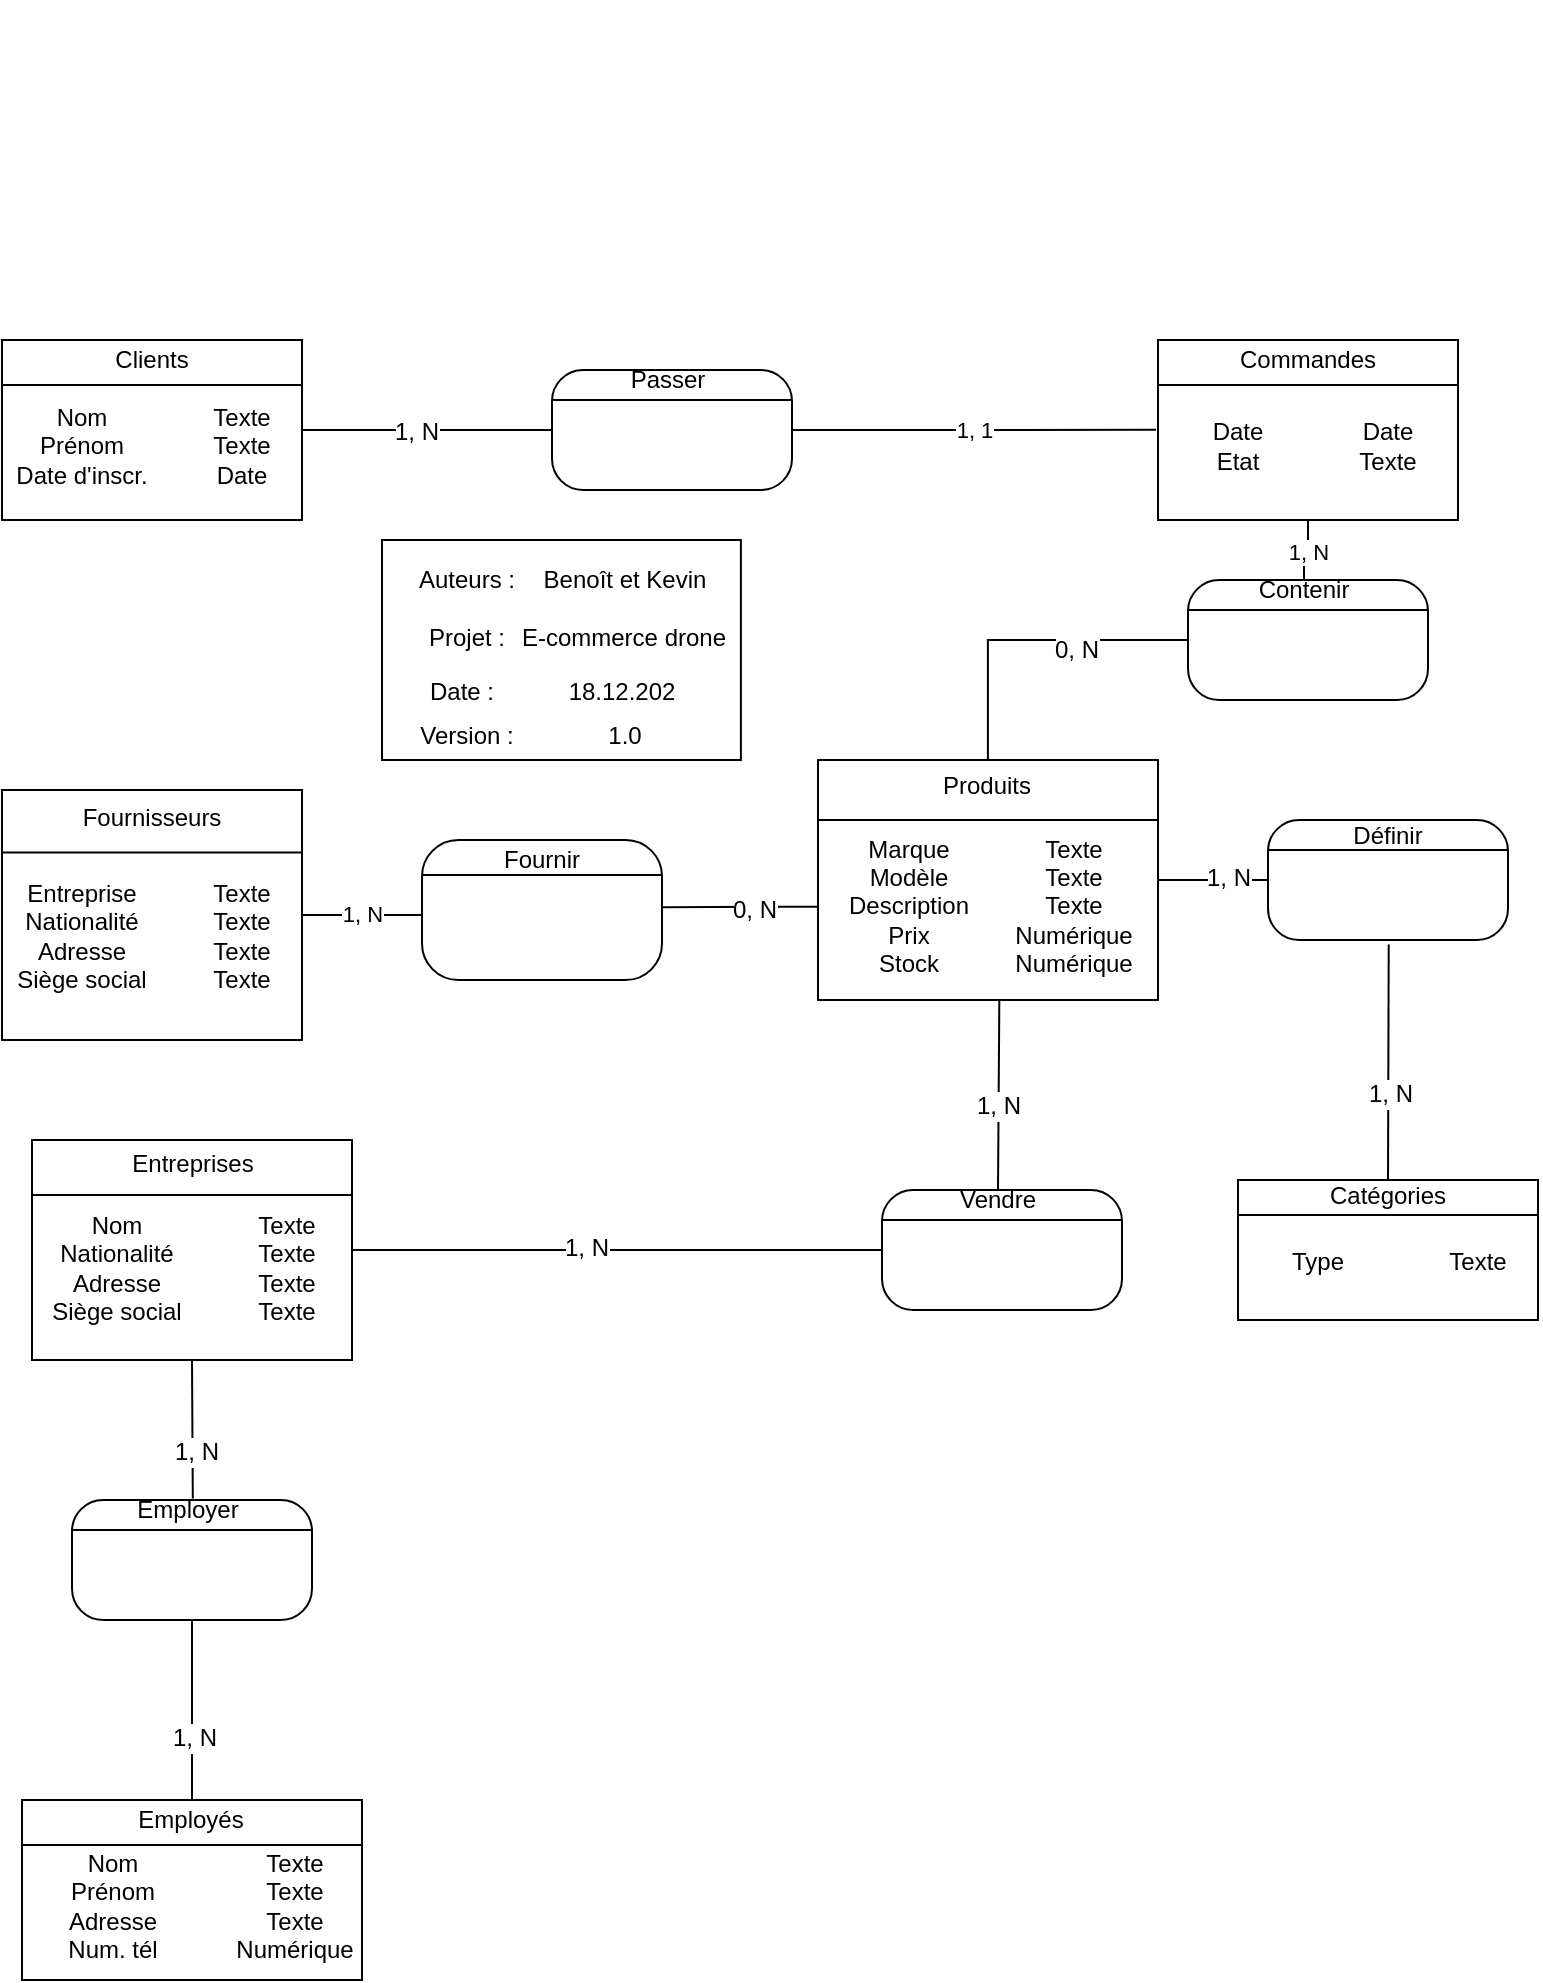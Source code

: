 <mxfile version="12.4.2" type="device" pages="1"><diagram id="fBUJJExzc5TPJynEnIx1" name="Page-1"><mxGraphModel dx="613" dy="453" grid="1" gridSize="10" guides="1" tooltips="1" connect="1" arrows="1" fold="1" page="1" pageScale="1" pageWidth="827" pageHeight="1169" math="0" shadow="0"><root><mxCell id="0"/><mxCell id="1" parent="0"/><mxCell id="ptszQE8__qWLwmgNun1D-112" value="" style="group" vertex="1" connectable="0" parent="1"><mxGeometry x="30" y="40" width="270" height="150" as="geometry"/></mxCell><mxCell id="ptszQE8__qWLwmgNun1D-86" value="" style="group" vertex="1" connectable="0" parent="ptszQE8__qWLwmgNun1D-112"><mxGeometry width="270" height="150" as="geometry"/></mxCell><mxCell id="ptszQE8__qWLwmgNun1D-332" value="" style="group" vertex="1" connectable="0" parent="ptszQE8__qWLwmgNun1D-86"><mxGeometry x="190" y="270" width="190" height="110" as="geometry"/></mxCell><mxCell id="ptszQE8__qWLwmgNun1D-331" value="" style="group" vertex="1" connectable="0" parent="ptszQE8__qWLwmgNun1D-332"><mxGeometry width="190" height="110" as="geometry"/></mxCell><mxCell id="ptszQE8__qWLwmgNun1D-113" value="" style="group" vertex="1" connectable="0" parent="ptszQE8__qWLwmgNun1D-331"><mxGeometry width="190" height="110" as="geometry"/></mxCell><mxCell id="ptszQE8__qWLwmgNun1D-111" value="" style="group" vertex="1" connectable="0" parent="ptszQE8__qWLwmgNun1D-113"><mxGeometry width="190" height="110" as="geometry"/></mxCell><mxCell id="ptszQE8__qWLwmgNun1D-87" value="" style="group" vertex="1" connectable="0" parent="ptszQE8__qWLwmgNun1D-111"><mxGeometry width="190" height="110" as="geometry"/></mxCell><mxCell id="ptszQE8__qWLwmgNun1D-88" value="" style="rounded=0;whiteSpace=wrap;html=1;" vertex="1" parent="ptszQE8__qWLwmgNun1D-87"><mxGeometry width="179.444" height="110" as="geometry"/></mxCell><mxCell id="ptszQE8__qWLwmgNun1D-104" value="" style="group" vertex="1" connectable="0" parent="ptszQE8__qWLwmgNun1D-87"><mxGeometry x="10.555" y="85.556" width="158.333" height="24.444" as="geometry"/></mxCell><mxCell id="ptszQE8__qWLwmgNun1D-105" value="Version :" style="text;html=1;strokeColor=none;fillColor=none;align=center;verticalAlign=middle;whiteSpace=wrap;rounded=0;" vertex="1" parent="ptszQE8__qWLwmgNun1D-104"><mxGeometry width="63.333" height="24.444" as="geometry"/></mxCell><mxCell id="ptszQE8__qWLwmgNun1D-106" value="1.0" style="text;html=1;strokeColor=none;fillColor=none;align=center;verticalAlign=middle;whiteSpace=wrap;rounded=0;" vertex="1" parent="ptszQE8__qWLwmgNun1D-104"><mxGeometry x="63.333" width="95.0" height="24.444" as="geometry"/></mxCell><mxCell id="ptszQE8__qWLwmgNun1D-6572" value="" style="group" vertex="1" connectable="0" parent="ptszQE8__qWLwmgNun1D-87"><mxGeometry x="10.556" y="7.331" width="179.444" height="78.229" as="geometry"/></mxCell><mxCell id="ptszQE8__qWLwmgNun1D-110" value="" style="group" vertex="1" connectable="0" parent="ptszQE8__qWLwmgNun1D-6572"><mxGeometry y="29.336" width="179.444" height="24.444" as="geometry"/></mxCell><mxCell id="ptszQE8__qWLwmgNun1D-98" value="" style="group" vertex="1" connectable="0" parent="ptszQE8__qWLwmgNun1D-110"><mxGeometry width="179.444" height="24.444" as="geometry"/></mxCell><mxCell id="ptszQE8__qWLwmgNun1D-99" value="Projet :" style="text;html=1;strokeColor=none;fillColor=none;align=center;verticalAlign=middle;whiteSpace=wrap;rounded=0;" vertex="1" parent="ptszQE8__qWLwmgNun1D-98"><mxGeometry width="63.333" height="24.444" as="geometry"/></mxCell><mxCell id="ptszQE8__qWLwmgNun1D-100" value="E-commerce drone" style="text;html=1;strokeColor=none;fillColor=none;align=center;verticalAlign=middle;whiteSpace=wrap;rounded=0;" vertex="1" parent="ptszQE8__qWLwmgNun1D-110"><mxGeometry x="52.778" width="116.111" height="24.444" as="geometry"/></mxCell><mxCell id="ptszQE8__qWLwmgNun1D-109" value="" style="group" vertex="1" connectable="0" parent="ptszQE8__qWLwmgNun1D-6572"><mxGeometry width="158.333" height="24.444" as="geometry"/></mxCell><mxCell id="ptszQE8__qWLwmgNun1D-97" value="" style="group" vertex="1" connectable="0" parent="ptszQE8__qWLwmgNun1D-109"><mxGeometry width="158.333" height="24.444" as="geometry"/></mxCell><mxCell id="ptszQE8__qWLwmgNun1D-93" value="Auteurs :" style="text;html=1;strokeColor=none;fillColor=none;align=center;verticalAlign=middle;whiteSpace=wrap;rounded=0;" vertex="1" parent="ptszQE8__qWLwmgNun1D-97"><mxGeometry width="63.333" height="24.444" as="geometry"/></mxCell><mxCell id="ptszQE8__qWLwmgNun1D-94" value="Benoît et Kevin" style="text;html=1;strokeColor=none;fillColor=none;align=center;verticalAlign=middle;whiteSpace=wrap;rounded=0;" vertex="1" parent="ptszQE8__qWLwmgNun1D-97"><mxGeometry x="63.333" width="95.0" height="24.444" as="geometry"/></mxCell><mxCell id="ptszQE8__qWLwmgNun1D-6550" value="Date :" style="text;html=1;strokeColor=none;fillColor=none;align=center;verticalAlign=middle;whiteSpace=wrap;rounded=0;labelBackgroundColor=none;" vertex="1" parent="ptszQE8__qWLwmgNun1D-6572"><mxGeometry x="9.444" y="58.229" width="40" height="20" as="geometry"/></mxCell><mxCell id="ptszQE8__qWLwmgNun1D-6571" value="18.12.202" style="text;html=1;strokeColor=none;fillColor=none;align=center;verticalAlign=middle;whiteSpace=wrap;rounded=0;labelBackgroundColor=none;" vertex="1" parent="ptszQE8__qWLwmgNun1D-6572"><mxGeometry x="89.444" y="58.229" width="40" height="20" as="geometry"/></mxCell><mxCell id="ptszQE8__qWLwmgNun1D-144" value="" style="group" vertex="1" connectable="0" parent="1"><mxGeometry x="438" y="420" width="170" height="120" as="geometry"/></mxCell><mxCell id="ptszQE8__qWLwmgNun1D-145" value="" style="group" vertex="1" connectable="0" parent="ptszQE8__qWLwmgNun1D-144"><mxGeometry width="170" height="120" as="geometry"/></mxCell><mxCell id="ptszQE8__qWLwmgNun1D-146" value="" style="group" vertex="1" connectable="0" parent="ptszQE8__qWLwmgNun1D-145"><mxGeometry width="170" height="120" as="geometry"/></mxCell><mxCell id="ptszQE8__qWLwmgNun1D-147" value="" style="group" vertex="1" connectable="0" parent="ptszQE8__qWLwmgNun1D-146"><mxGeometry width="170" height="120" as="geometry"/></mxCell><mxCell id="ptszQE8__qWLwmgNun1D-148" value="" style="rounded=0;whiteSpace=wrap;html=1;" vertex="1" parent="ptszQE8__qWLwmgNun1D-147"><mxGeometry width="170" height="120" as="geometry"/></mxCell><mxCell id="ptszQE8__qWLwmgNun1D-149" value="" style="endArrow=none;html=1;entryX=1;entryY=0.25;entryDx=0;entryDy=0;exitX=0;exitY=0.25;exitDx=0;exitDy=0;" edge="1" parent="ptszQE8__qWLwmgNun1D-147" source="ptszQE8__qWLwmgNun1D-148" target="ptszQE8__qWLwmgNun1D-148"><mxGeometry width="50" height="50" relative="1" as="geometry"><mxPoint x="-85" y="140" as="sourcePoint"/><mxPoint x="-14.167" y="40" as="targetPoint"/></mxGeometry></mxCell><mxCell id="ptszQE8__qWLwmgNun1D-150" value="Produits" style="text;html=1;strokeColor=none;fillColor=none;align=center;verticalAlign=middle;whiteSpace=wrap;rounded=0;" vertex="1" parent="ptszQE8__qWLwmgNun1D-147"><mxGeometry x="62.333" width="45.333" height="26.667" as="geometry"/></mxCell><mxCell id="ptszQE8__qWLwmgNun1D-151" value="Marque&lt;br&gt;Modèle&lt;br&gt;Description&lt;br&gt;Prix&lt;br&gt;Stock" style="text;html=1;strokeColor=none;fillColor=none;align=center;verticalAlign=middle;whiteSpace=wrap;rounded=0;" vertex="1" parent="ptszQE8__qWLwmgNun1D-147"><mxGeometry y="26.667" width="90.667" height="93.333" as="geometry"/></mxCell><mxCell id="ptszQE8__qWLwmgNun1D-152" value="Texte&lt;br&gt;Texte&lt;br&gt;Texte&lt;br&gt;Numérique&lt;br&gt;Numérique" style="text;html=1;strokeColor=none;fillColor=none;align=center;verticalAlign=middle;whiteSpace=wrap;rounded=0;" vertex="1" parent="ptszQE8__qWLwmgNun1D-147"><mxGeometry x="99.844" y="30" width="56.312" height="86.4" as="geometry"/></mxCell><mxCell id="ptszQE8__qWLwmgNun1D-162" value="" style="group" vertex="1" connectable="0" parent="1"><mxGeometry x="30" y="210" width="150" height="90" as="geometry"/></mxCell><mxCell id="ptszQE8__qWLwmgNun1D-163" value="" style="group" vertex="1" connectable="0" parent="ptszQE8__qWLwmgNun1D-162"><mxGeometry width="150" height="90" as="geometry"/></mxCell><mxCell id="ptszQE8__qWLwmgNun1D-164" value="" style="group" vertex="1" connectable="0" parent="ptszQE8__qWLwmgNun1D-163"><mxGeometry width="150" height="90" as="geometry"/></mxCell><mxCell id="ptszQE8__qWLwmgNun1D-165" value="" style="group" vertex="1" connectable="0" parent="ptszQE8__qWLwmgNun1D-164"><mxGeometry width="150" height="90" as="geometry"/></mxCell><mxCell id="ptszQE8__qWLwmgNun1D-166" value="" style="rounded=0;whiteSpace=wrap;html=1;" vertex="1" parent="ptszQE8__qWLwmgNun1D-165"><mxGeometry width="150" height="90" as="geometry"/></mxCell><mxCell id="ptszQE8__qWLwmgNun1D-167" value="" style="endArrow=none;html=1;entryX=1;entryY=0.25;entryDx=0;entryDy=0;exitX=0;exitY=0.25;exitDx=0;exitDy=0;" edge="1" parent="ptszQE8__qWLwmgNun1D-165" source="ptszQE8__qWLwmgNun1D-166" target="ptszQE8__qWLwmgNun1D-166"><mxGeometry width="50" height="50" relative="1" as="geometry"><mxPoint x="-75" y="105" as="sourcePoint"/><mxPoint x="-12.5" y="30" as="targetPoint"/></mxGeometry></mxCell><mxCell id="ptszQE8__qWLwmgNun1D-168" value="Clients" style="text;html=1;strokeColor=none;fillColor=none;align=center;verticalAlign=middle;whiteSpace=wrap;rounded=0;" vertex="1" parent="ptszQE8__qWLwmgNun1D-165"><mxGeometry x="55" width="40" height="20" as="geometry"/></mxCell><mxCell id="ptszQE8__qWLwmgNun1D-169" value="Nom&lt;br&gt;Prénom&lt;br&gt;Date d'inscr." style="text;html=1;strokeColor=none;fillColor=none;align=center;verticalAlign=middle;whiteSpace=wrap;rounded=0;" vertex="1" parent="ptszQE8__qWLwmgNun1D-165"><mxGeometry y="20" width="80" height="65" as="geometry"/></mxCell><mxCell id="ptszQE8__qWLwmgNun1D-170" value="Texte&lt;br&gt;Texte&lt;br&gt;Date" style="text;html=1;strokeColor=none;fillColor=none;align=center;verticalAlign=middle;whiteSpace=wrap;rounded=0;" vertex="1" parent="ptszQE8__qWLwmgNun1D-165"><mxGeometry x="95" y="25" width="50" height="55" as="geometry"/></mxCell><mxCell id="ptszQE8__qWLwmgNun1D-171" value="" style="group" vertex="1" connectable="0" parent="1"><mxGeometry x="608" y="210" width="150" height="90" as="geometry"/></mxCell><mxCell id="ptszQE8__qWLwmgNun1D-172" value="" style="group" vertex="1" connectable="0" parent="ptszQE8__qWLwmgNun1D-171"><mxGeometry width="150" height="90" as="geometry"/></mxCell><mxCell id="ptszQE8__qWLwmgNun1D-173" value="" style="group" vertex="1" connectable="0" parent="ptszQE8__qWLwmgNun1D-172"><mxGeometry width="150" height="90" as="geometry"/></mxCell><mxCell id="ptszQE8__qWLwmgNun1D-174" value="" style="rounded=0;whiteSpace=wrap;html=1;" vertex="1" parent="ptszQE8__qWLwmgNun1D-173"><mxGeometry width="150" height="90" as="geometry"/></mxCell><mxCell id="ptszQE8__qWLwmgNun1D-292" value="" style="group" vertex="1" connectable="0" parent="ptszQE8__qWLwmgNun1D-173"><mxGeometry width="140" height="85" as="geometry"/></mxCell><mxCell id="ptszQE8__qWLwmgNun1D-175" value="" style="endArrow=none;html=1;entryX=1;entryY=0.25;entryDx=0;entryDy=0;exitX=0;exitY=0.25;exitDx=0;exitDy=0;" edge="1" parent="ptszQE8__qWLwmgNun1D-292" source="ptszQE8__qWLwmgNun1D-174" target="ptszQE8__qWLwmgNun1D-174"><mxGeometry width="50" height="50" relative="1" as="geometry"><mxPoint x="-75" y="105" as="sourcePoint"/><mxPoint x="-12.5" y="30" as="targetPoint"/></mxGeometry></mxCell><mxCell id="ptszQE8__qWLwmgNun1D-176" value="Commandes" style="text;html=1;strokeColor=none;fillColor=none;align=center;verticalAlign=middle;whiteSpace=wrap;rounded=0;" vertex="1" parent="ptszQE8__qWLwmgNun1D-292"><mxGeometry x="55" width="40" height="20" as="geometry"/></mxCell><mxCell id="ptszQE8__qWLwmgNun1D-177" value="Date&lt;br&gt;Etat" style="text;html=1;strokeColor=none;fillColor=none;align=center;verticalAlign=middle;whiteSpace=wrap;rounded=0;" vertex="1" parent="ptszQE8__qWLwmgNun1D-292"><mxGeometry y="20" width="80" height="65" as="geometry"/></mxCell><mxCell id="ptszQE8__qWLwmgNun1D-178" value="Date&lt;br&gt;Texte" style="text;html=1;strokeColor=none;fillColor=none;align=center;verticalAlign=middle;whiteSpace=wrap;rounded=0;" vertex="1" parent="ptszQE8__qWLwmgNun1D-292"><mxGeometry x="90" y="25" width="50" height="55" as="geometry"/></mxCell><mxCell id="ptszQE8__qWLwmgNun1D-185" value="1, N" style="edgeStyle=orthogonalEdgeStyle;rounded=0;orthogonalLoop=1;jettySize=auto;html=1;entryX=0.5;entryY=0;entryDx=0;entryDy=0;startArrow=none;startFill=0;endArrow=none;endFill=0;" edge="1" parent="1" source="ptszQE8__qWLwmgNun1D-174" target="ptszQE8__qWLwmgNun1D-184"><mxGeometry relative="1" as="geometry"/></mxCell><mxCell id="ptszQE8__qWLwmgNun1D-186" style="edgeStyle=orthogonalEdgeStyle;rounded=0;orthogonalLoop=1;jettySize=auto;html=1;startArrow=none;startFill=0;endArrow=none;endFill=0;entryX=0;entryY=0.5;entryDx=0;entryDy=0;" edge="1" parent="1" source="ptszQE8__qWLwmgNun1D-150" target="ptszQE8__qWLwmgNun1D-182"><mxGeometry relative="1" as="geometry"><mxPoint x="620" y="360" as="targetPoint"/><Array as="points"><mxPoint x="523" y="360"/></Array></mxGeometry></mxCell><mxCell id="ptszQE8__qWLwmgNun1D-187" value="0, N" style="text;html=1;resizable=0;points=[];align=center;verticalAlign=middle;labelBackgroundColor=#ffffff;" vertex="1" connectable="0" parent="ptszQE8__qWLwmgNun1D-186"><mxGeometry x="0.327" y="-3" relative="1" as="geometry"><mxPoint x="-2" y="2" as="offset"/></mxGeometry></mxCell><mxCell id="ptszQE8__qWLwmgNun1D-196" value="" style="group" vertex="1" connectable="0" parent="1"><mxGeometry x="305" y="225" width="120" height="60" as="geometry"/></mxCell><mxCell id="ptszQE8__qWLwmgNun1D-197" value="" style="group" vertex="1" connectable="0" parent="ptszQE8__qWLwmgNun1D-196"><mxGeometry width="120" height="60" as="geometry"/></mxCell><mxCell id="ptszQE8__qWLwmgNun1D-198" value="" style="group" vertex="1" connectable="0" parent="ptszQE8__qWLwmgNun1D-197"><mxGeometry width="120" height="60" as="geometry"/></mxCell><mxCell id="ptszQE8__qWLwmgNun1D-199" value="" style="rounded=1;whiteSpace=wrap;html=1;arcSize=26;" vertex="1" parent="ptszQE8__qWLwmgNun1D-198"><mxGeometry width="120" height="60" as="geometry"/></mxCell><mxCell id="ptszQE8__qWLwmgNun1D-200" value="" style="endArrow=none;html=1;exitX=0;exitY=0.25;exitDx=0;exitDy=0;" edge="1" parent="ptszQE8__qWLwmgNun1D-198" source="ptszQE8__qWLwmgNun1D-199"><mxGeometry width="50" height="50" relative="1" as="geometry"><mxPoint x="-260" y="290" as="sourcePoint"/><mxPoint x="120" y="15" as="targetPoint"/></mxGeometry></mxCell><mxCell id="ptszQE8__qWLwmgNun1D-201" value="Passer" style="text;html=1;strokeColor=none;fillColor=none;align=center;verticalAlign=middle;whiteSpace=wrap;rounded=0;" vertex="1" parent="ptszQE8__qWLwmgNun1D-197"><mxGeometry x="38" width="40" height="10" as="geometry"/></mxCell><mxCell id="ptszQE8__qWLwmgNun1D-202" style="edgeStyle=orthogonalEdgeStyle;rounded=0;orthogonalLoop=1;jettySize=auto;html=1;entryX=1;entryY=0.5;entryDx=0;entryDy=0;startArrow=none;startFill=0;endArrow=none;endFill=0;" edge="1" parent="1" source="ptszQE8__qWLwmgNun1D-199" target="ptszQE8__qWLwmgNun1D-166"><mxGeometry relative="1" as="geometry"/></mxCell><mxCell id="ptszQE8__qWLwmgNun1D-203" value="1, N" style="text;html=1;resizable=0;points=[];align=center;verticalAlign=middle;labelBackgroundColor=#ffffff;" vertex="1" connectable="0" parent="ptszQE8__qWLwmgNun1D-202"><mxGeometry x="0.086" y="1" relative="1" as="geometry"><mxPoint as="offset"/></mxGeometry></mxCell><mxCell id="ptszQE8__qWLwmgNun1D-204" value="1, 1" style="edgeStyle=orthogonalEdgeStyle;rounded=0;orthogonalLoop=1;jettySize=auto;html=1;entryX=-0.012;entryY=0.383;entryDx=0;entryDy=0;entryPerimeter=0;startArrow=none;startFill=0;endArrow=none;endFill=0;" edge="1" parent="1" source="ptszQE8__qWLwmgNun1D-199" target="ptszQE8__qWLwmgNun1D-177"><mxGeometry relative="1" as="geometry"/></mxCell><mxCell id="ptszQE8__qWLwmgNun1D-229" value="" style="group" vertex="1" connectable="0" parent="1"><mxGeometry x="648" y="630" width="150" height="70" as="geometry"/></mxCell><mxCell id="ptszQE8__qWLwmgNun1D-222" value="" style="group" vertex="1" connectable="0" parent="ptszQE8__qWLwmgNun1D-229"><mxGeometry width="150" height="70" as="geometry"/></mxCell><mxCell id="ptszQE8__qWLwmgNun1D-223" value="" style="group" vertex="1" connectable="0" parent="ptszQE8__qWLwmgNun1D-222"><mxGeometry width="150" height="70" as="geometry"/></mxCell><mxCell id="ptszQE8__qWLwmgNun1D-224" value="" style="rounded=0;whiteSpace=wrap;html=1;" vertex="1" parent="ptszQE8__qWLwmgNun1D-223"><mxGeometry width="150" height="70" as="geometry"/></mxCell><mxCell id="ptszQE8__qWLwmgNun1D-225" value="" style="endArrow=none;html=1;entryX=1;entryY=0.25;entryDx=0;entryDy=0;exitX=0;exitY=0.25;exitDx=0;exitDy=0;" edge="1" parent="ptszQE8__qWLwmgNun1D-223" source="ptszQE8__qWLwmgNun1D-224" target="ptszQE8__qWLwmgNun1D-224"><mxGeometry width="50" height="50" relative="1" as="geometry"><mxPoint x="-75" y="81.667" as="sourcePoint"/><mxPoint x="-12.5" y="23.333" as="targetPoint"/></mxGeometry></mxCell><mxCell id="ptszQE8__qWLwmgNun1D-226" value="Catégories" style="text;html=1;strokeColor=none;fillColor=none;align=center;verticalAlign=middle;whiteSpace=wrap;rounded=0;" vertex="1" parent="ptszQE8__qWLwmgNun1D-223"><mxGeometry x="55" width="40" height="15.556" as="geometry"/></mxCell><mxCell id="ptszQE8__qWLwmgNun1D-227" value="Type&lt;br&gt;" style="text;html=1;strokeColor=none;fillColor=none;align=center;verticalAlign=middle;whiteSpace=wrap;rounded=0;" vertex="1" parent="ptszQE8__qWLwmgNun1D-223"><mxGeometry y="15.556" width="80" height="50.556" as="geometry"/></mxCell><mxCell id="ptszQE8__qWLwmgNun1D-228" value="Texte" style="text;html=1;strokeColor=none;fillColor=none;align=center;verticalAlign=middle;whiteSpace=wrap;rounded=0;" vertex="1" parent="ptszQE8__qWLwmgNun1D-223"><mxGeometry x="95" y="19.444" width="50" height="42.778" as="geometry"/></mxCell><mxCell id="ptszQE8__qWLwmgNun1D-236" value="" style="endArrow=none;html=1;exitX=1;exitY=0.5;exitDx=0;exitDy=0;fontStyle=1;entryX=0;entryY=0.5;entryDx=0;entryDy=0;" edge="1" parent="1" source="ptszQE8__qWLwmgNun1D-148" target="ptszQE8__qWLwmgNun1D-233"><mxGeometry width="50" height="50" relative="1" as="geometry"><mxPoint x="393" y="570" as="sourcePoint"/><mxPoint x="681" y="579" as="targetPoint"/></mxGeometry></mxCell><mxCell id="ptszQE8__qWLwmgNun1D-240" value="1, N" style="text;html=1;align=center;verticalAlign=middle;resizable=0;points=[];;labelBackgroundColor=#ffffff;" vertex="1" connectable="0" parent="ptszQE8__qWLwmgNun1D-236"><mxGeometry x="0.254" y="1" relative="1" as="geometry"><mxPoint as="offset"/></mxGeometry></mxCell><mxCell id="ptszQE8__qWLwmgNun1D-238" value="" style="group" vertex="1" connectable="0" parent="1"><mxGeometry x="45" y="330" width="120" height="60" as="geometry"/></mxCell><mxCell id="ptszQE8__qWLwmgNun1D-205" value="" style="group" vertex="1" connectable="0" parent="ptszQE8__qWLwmgNun1D-238"><mxGeometry width="120" height="60" as="geometry"/></mxCell><mxCell id="ptszQE8__qWLwmgNun1D-241" value="" style="endArrow=none;html=1;entryX=0.5;entryY=0;entryDx=0;entryDy=0;exitX=0.503;exitY=1.038;exitDx=0;exitDy=0;exitPerimeter=0;" edge="1" parent="1" source="ptszQE8__qWLwmgNun1D-233" target="ptszQE8__qWLwmgNun1D-226"><mxGeometry width="50" height="50" relative="1" as="geometry"><mxPoint x="700.667" y="550.0" as="sourcePoint"/><mxPoint x="701" y="590" as="targetPoint"/></mxGeometry></mxCell><mxCell id="ptszQE8__qWLwmgNun1D-242" value="1, N" style="text;html=1;align=center;verticalAlign=middle;resizable=0;points=[];;labelBackgroundColor=#ffffff;" vertex="1" connectable="0" parent="ptszQE8__qWLwmgNun1D-241"><mxGeometry x="0.254" y="1" relative="1" as="geometry"><mxPoint as="offset"/></mxGeometry></mxCell><mxCell id="ptszQE8__qWLwmgNun1D-260" value="1, N" style="endArrow=none;html=1;entryX=0.003;entryY=0.535;entryDx=0;entryDy=0;entryPerimeter=0;exitX=1;exitY=0.5;exitDx=0;exitDy=0;" edge="1" parent="1" source="ptszQE8__qWLwmgNun1D-246" target="ptszQE8__qWLwmgNun1D-255"><mxGeometry width="50" height="50" relative="1" as="geometry"><mxPoint x="210" y="820" as="sourcePoint"/><mxPoint x="260" y="770" as="targetPoint"/></mxGeometry></mxCell><mxCell id="ptszQE8__qWLwmgNun1D-261" value="" style="group" vertex="1" connectable="0" parent="1"><mxGeometry x="240" y="455" width="120" height="70" as="geometry"/></mxCell><mxCell id="ptszQE8__qWLwmgNun1D-259" value="" style="group" vertex="1" connectable="0" parent="ptszQE8__qWLwmgNun1D-261"><mxGeometry width="120" height="70" as="geometry"/></mxCell><mxCell id="ptszQE8__qWLwmgNun1D-252" value="" style="group" vertex="1" connectable="0" parent="ptszQE8__qWLwmgNun1D-259"><mxGeometry width="120" height="70" as="geometry"/></mxCell><mxCell id="ptszQE8__qWLwmgNun1D-253" value="" style="group" vertex="1" connectable="0" parent="ptszQE8__qWLwmgNun1D-252"><mxGeometry width="120" height="70" as="geometry"/></mxCell><mxCell id="ptszQE8__qWLwmgNun1D-254" value="" style="group" vertex="1" connectable="0" parent="ptszQE8__qWLwmgNun1D-253"><mxGeometry y="5" width="120" height="70" as="geometry"/></mxCell><mxCell id="ptszQE8__qWLwmgNun1D-255" value="" style="rounded=1;whiteSpace=wrap;html=1;arcSize=26;" vertex="1" parent="ptszQE8__qWLwmgNun1D-254"><mxGeometry width="120" height="70" as="geometry"/></mxCell><mxCell id="ptszQE8__qWLwmgNun1D-256" value="" style="endArrow=none;html=1;exitX=0;exitY=0.25;exitDx=0;exitDy=0;" edge="1" parent="ptszQE8__qWLwmgNun1D-254" source="ptszQE8__qWLwmgNun1D-255"><mxGeometry width="50" height="50" relative="1" as="geometry"><mxPoint x="-260" y="338.333" as="sourcePoint"/><mxPoint x="120" y="17.5" as="targetPoint"/></mxGeometry></mxCell><mxCell id="ptszQE8__qWLwmgNun1D-6546" value="Fournir" style="text;html=1;strokeColor=none;fillColor=none;align=center;verticalAlign=middle;whiteSpace=wrap;rounded=0;labelBackgroundColor=none;" vertex="1" parent="ptszQE8__qWLwmgNun1D-254"><mxGeometry x="40" y="2.728e-14" width="40" height="20" as="geometry"/></mxCell><mxCell id="ptszQE8__qWLwmgNun1D-262" value="" style="endArrow=none;html=1;exitX=1.004;exitY=0.48;exitDx=0;exitDy=0;entryX=0;entryY=0.5;entryDx=0;entryDy=0;exitPerimeter=0;" edge="1" parent="1" source="ptszQE8__qWLwmgNun1D-255" target="ptszQE8__qWLwmgNun1D-151"><mxGeometry width="50" height="50" relative="1" as="geometry"><mxPoint x="340" y="820" as="sourcePoint"/><mxPoint x="599" y="486" as="targetPoint"/></mxGeometry></mxCell><mxCell id="ptszQE8__qWLwmgNun1D-264" value="0, N" style="text;html=1;align=center;verticalAlign=middle;resizable=0;points=[];;labelBackgroundColor=#ffffff;" vertex="1" connectable="0" parent="ptszQE8__qWLwmgNun1D-262"><mxGeometry x="0.166" y="-1" relative="1" as="geometry"><mxPoint as="offset"/></mxGeometry></mxCell><mxCell id="ptszQE8__qWLwmgNun1D-282" value="" style="group;direction=west;" vertex="1" connectable="0" parent="1"><mxGeometry x="45" y="610" width="160" height="110" as="geometry"/></mxCell><mxCell id="ptszQE8__qWLwmgNun1D-274" value="" style="group" vertex="1" connectable="0" parent="ptszQE8__qWLwmgNun1D-282"><mxGeometry width="160" height="110" as="geometry"/></mxCell><mxCell id="ptszQE8__qWLwmgNun1D-275" value="" style="group" vertex="1" connectable="0" parent="ptszQE8__qWLwmgNun1D-274"><mxGeometry width="160" height="110" as="geometry"/></mxCell><mxCell id="ptszQE8__qWLwmgNun1D-276" value="" style="rounded=0;whiteSpace=wrap;html=1;" vertex="1" parent="ptszQE8__qWLwmgNun1D-275"><mxGeometry width="160" height="110" as="geometry"/></mxCell><mxCell id="ptszQE8__qWLwmgNun1D-277" value="" style="endArrow=none;html=1;entryX=1;entryY=0.25;entryDx=0;entryDy=0;exitX=0;exitY=0.25;exitDx=0;exitDy=0;" edge="1" parent="ptszQE8__qWLwmgNun1D-275" source="ptszQE8__qWLwmgNun1D-276" target="ptszQE8__qWLwmgNun1D-276"><mxGeometry width="50" height="50" relative="1" as="geometry"><mxPoint x="-80" y="128.333" as="sourcePoint"/><mxPoint x="-13.333" y="36.667" as="targetPoint"/></mxGeometry></mxCell><mxCell id="ptszQE8__qWLwmgNun1D-278" value="Entreprises" style="text;html=1;strokeColor=none;fillColor=none;align=center;verticalAlign=middle;whiteSpace=wrap;rounded=0;" vertex="1" parent="ptszQE8__qWLwmgNun1D-275"><mxGeometry x="58.667" width="42.667" height="24.444" as="geometry"/></mxCell><mxCell id="ptszQE8__qWLwmgNun1D-279" value="Nom&lt;br&gt;Nationalité&lt;br&gt;Adresse&lt;br&gt;Siège social" style="text;html=1;strokeColor=none;fillColor=none;align=center;verticalAlign=middle;whiteSpace=wrap;rounded=0;" vertex="1" parent="ptszQE8__qWLwmgNun1D-275"><mxGeometry y="24.444" width="85.333" height="79.444" as="geometry"/></mxCell><mxCell id="ptszQE8__qWLwmgNun1D-280" value="Texte&lt;br&gt;Texte&lt;br&gt;Texte&lt;br&gt;Texte" style="text;html=1;strokeColor=none;fillColor=none;align=center;verticalAlign=middle;whiteSpace=wrap;rounded=0;" vertex="1" parent="ptszQE8__qWLwmgNun1D-275"><mxGeometry x="101.333" y="30.556" width="53.333" height="67.222" as="geometry"/></mxCell><mxCell id="ptszQE8__qWLwmgNun1D-283" value="" style="group" vertex="1" connectable="0" parent="1"><mxGeometry x="470" y="635" width="120" height="60" as="geometry"/></mxCell><mxCell id="ptszQE8__qWLwmgNun1D-284" value="" style="group" vertex="1" connectable="0" parent="ptszQE8__qWLwmgNun1D-283"><mxGeometry width="120" height="60" as="geometry"/></mxCell><mxCell id="ptszQE8__qWLwmgNun1D-285" value="" style="group" vertex="1" connectable="0" parent="ptszQE8__qWLwmgNun1D-284"><mxGeometry width="120" height="60" as="geometry"/></mxCell><mxCell id="ptszQE8__qWLwmgNun1D-286" value="" style="rounded=1;whiteSpace=wrap;html=1;arcSize=26;" vertex="1" parent="ptszQE8__qWLwmgNun1D-285"><mxGeometry width="120" height="60" as="geometry"/></mxCell><mxCell id="ptszQE8__qWLwmgNun1D-287" value="" style="endArrow=none;html=1;exitX=0;exitY=0.25;exitDx=0;exitDy=0;" edge="1" parent="ptszQE8__qWLwmgNun1D-285" source="ptszQE8__qWLwmgNun1D-286"><mxGeometry width="50" height="50" relative="1" as="geometry"><mxPoint x="-260" y="290" as="sourcePoint"/><mxPoint x="120" y="15" as="targetPoint"/></mxGeometry></mxCell><mxCell id="ptszQE8__qWLwmgNun1D-288" value="Vendre" style="text;html=1;strokeColor=none;fillColor=none;align=center;verticalAlign=middle;whiteSpace=wrap;rounded=0;" vertex="1" parent="ptszQE8__qWLwmgNun1D-284"><mxGeometry x="38" width="40" height="10" as="geometry"/></mxCell><mxCell id="ptszQE8__qWLwmgNun1D-289" value="" style="group" vertex="1" connectable="0" parent="1"><mxGeometry x="30" y="435" width="150" height="125" as="geometry"/></mxCell><mxCell id="ptszQE8__qWLwmgNun1D-258" value="" style="group" vertex="1" connectable="0" parent="ptszQE8__qWLwmgNun1D-289"><mxGeometry width="150" height="125" as="geometry"/></mxCell><mxCell id="ptszQE8__qWLwmgNun1D-244" value="" style="group" vertex="1" connectable="0" parent="ptszQE8__qWLwmgNun1D-258"><mxGeometry width="150" height="125" as="geometry"/></mxCell><mxCell id="ptszQE8__qWLwmgNun1D-245" value="" style="group" vertex="1" connectable="0" parent="ptszQE8__qWLwmgNun1D-244"><mxGeometry width="150" height="125" as="geometry"/></mxCell><mxCell id="ptszQE8__qWLwmgNun1D-246" value="" style="rounded=0;whiteSpace=wrap;html=1;" vertex="1" parent="ptszQE8__qWLwmgNun1D-245"><mxGeometry width="150" height="125" as="geometry"/></mxCell><mxCell id="ptszQE8__qWLwmgNun1D-247" value="" style="endArrow=none;html=1;entryX=1;entryY=0.25;entryDx=0;entryDy=0;exitX=0;exitY=0.25;exitDx=0;exitDy=0;" edge="1" parent="ptszQE8__qWLwmgNun1D-245" source="ptszQE8__qWLwmgNun1D-246" target="ptszQE8__qWLwmgNun1D-246"><mxGeometry width="50" height="50" relative="1" as="geometry"><mxPoint x="-75" y="145.833" as="sourcePoint"/><mxPoint x="-12.5" y="41.667" as="targetPoint"/></mxGeometry></mxCell><mxCell id="ptszQE8__qWLwmgNun1D-248" value="Fournisseurs" style="text;html=1;strokeColor=none;fillColor=none;align=center;verticalAlign=middle;whiteSpace=wrap;rounded=0;" vertex="1" parent="ptszQE8__qWLwmgNun1D-245"><mxGeometry x="55.0" width="40.0" height="27.778" as="geometry"/></mxCell><mxCell id="ptszQE8__qWLwmgNun1D-249" value="Entreprise&lt;br&gt;Nationalité&lt;br&gt;Adresse&lt;br&gt;Siège social" style="text;html=1;strokeColor=none;fillColor=none;align=center;verticalAlign=middle;whiteSpace=wrap;rounded=0;" vertex="1" parent="ptszQE8__qWLwmgNun1D-245"><mxGeometry y="27.778" width="80.0" height="90.278" as="geometry"/></mxCell><mxCell id="ptszQE8__qWLwmgNun1D-250" value="Texte&lt;br&gt;Texte&lt;br&gt;Texte&lt;br&gt;Texte" style="text;html=1;strokeColor=none;fillColor=none;align=center;verticalAlign=middle;whiteSpace=wrap;rounded=0;" vertex="1" parent="ptszQE8__qWLwmgNun1D-245"><mxGeometry x="95.0" y="34.722" width="50.0" height="76.389" as="geometry"/></mxCell><mxCell id="ptszQE8__qWLwmgNun1D-290" value="" style="group" vertex="1" connectable="0" parent="1"><mxGeometry x="663" y="450" width="120" height="60" as="geometry"/></mxCell><mxCell id="ptszQE8__qWLwmgNun1D-230" value="" style="group" vertex="1" connectable="0" parent="ptszQE8__qWLwmgNun1D-290"><mxGeometry width="120" height="60" as="geometry"/></mxCell><mxCell id="ptszQE8__qWLwmgNun1D-231" value="" style="group" vertex="1" connectable="0" parent="ptszQE8__qWLwmgNun1D-230"><mxGeometry width="120" height="60" as="geometry"/></mxCell><mxCell id="ptszQE8__qWLwmgNun1D-232" value="" style="group" vertex="1" connectable="0" parent="ptszQE8__qWLwmgNun1D-231"><mxGeometry width="120" height="60" as="geometry"/></mxCell><mxCell id="ptszQE8__qWLwmgNun1D-233" value="" style="rounded=1;whiteSpace=wrap;html=1;arcSize=26;" vertex="1" parent="ptszQE8__qWLwmgNun1D-232"><mxGeometry width="120" height="60" as="geometry"/></mxCell><mxCell id="ptszQE8__qWLwmgNun1D-234" value="" style="endArrow=none;html=1;exitX=0;exitY=0.25;exitDx=0;exitDy=0;" edge="1" parent="ptszQE8__qWLwmgNun1D-232" source="ptszQE8__qWLwmgNun1D-233"><mxGeometry width="50" height="50" relative="1" as="geometry"><mxPoint x="-260" y="290" as="sourcePoint"/><mxPoint x="120" y="15" as="targetPoint"/><Array as="points"><mxPoint x="97" y="15"/></Array></mxGeometry></mxCell><mxCell id="ptszQE8__qWLwmgNun1D-301" value="Définir" style="text;html=1;strokeColor=none;fillColor=none;align=center;verticalAlign=middle;whiteSpace=wrap;rounded=0;" vertex="1" parent="ptszQE8__qWLwmgNun1D-232"><mxGeometry x="40" width="40" height="15.556" as="geometry"/></mxCell><mxCell id="ptszQE8__qWLwmgNun1D-291" value="" style="group" vertex="1" connectable="0" parent="1"><mxGeometry x="623" y="330" width="120" height="60" as="geometry"/></mxCell><mxCell id="ptszQE8__qWLwmgNun1D-179" value="" style="group" vertex="1" connectable="0" parent="ptszQE8__qWLwmgNun1D-291"><mxGeometry width="120" height="60" as="geometry"/></mxCell><mxCell id="ptszQE8__qWLwmgNun1D-180" value="" style="group" vertex="1" connectable="0" parent="ptszQE8__qWLwmgNun1D-179"><mxGeometry width="120" height="60" as="geometry"/></mxCell><mxCell id="ptszQE8__qWLwmgNun1D-181" value="" style="group" vertex="1" connectable="0" parent="ptszQE8__qWLwmgNun1D-180"><mxGeometry width="120" height="60" as="geometry"/></mxCell><mxCell id="ptszQE8__qWLwmgNun1D-182" value="" style="rounded=1;whiteSpace=wrap;html=1;arcSize=26;" vertex="1" parent="ptszQE8__qWLwmgNun1D-181"><mxGeometry width="120" height="60" as="geometry"/></mxCell><mxCell id="ptszQE8__qWLwmgNun1D-183" value="" style="endArrow=none;html=1;exitX=0;exitY=0.25;exitDx=0;exitDy=0;" edge="1" parent="ptszQE8__qWLwmgNun1D-181" source="ptszQE8__qWLwmgNun1D-182"><mxGeometry width="50" height="50" relative="1" as="geometry"><mxPoint x="-260" y="290" as="sourcePoint"/><mxPoint x="120" y="15" as="targetPoint"/></mxGeometry></mxCell><mxCell id="ptszQE8__qWLwmgNun1D-184" value="Contenir" style="text;html=1;strokeColor=none;fillColor=none;align=center;verticalAlign=middle;whiteSpace=wrap;rounded=0;" vertex="1" parent="ptszQE8__qWLwmgNun1D-180"><mxGeometry x="38" width="40" height="10" as="geometry"/></mxCell><mxCell id="ptszQE8__qWLwmgNun1D-293" value="" style="endArrow=none;html=1;entryX=0;entryY=0.5;entryDx=0;entryDy=0;exitX=1;exitY=0.5;exitDx=0;exitDy=0;" edge="1" parent="1" source="ptszQE8__qWLwmgNun1D-276" target="ptszQE8__qWLwmgNun1D-286"><mxGeometry width="50" height="50" relative="1" as="geometry"><mxPoint x="30" y="820" as="sourcePoint"/><mxPoint x="80" y="770" as="targetPoint"/></mxGeometry></mxCell><mxCell id="ptszQE8__qWLwmgNun1D-294" value="1, N" style="text;html=1;align=center;verticalAlign=middle;resizable=0;points=[];;labelBackgroundColor=#ffffff;" vertex="1" connectable="0" parent="ptszQE8__qWLwmgNun1D-293"><mxGeometry x="-0.119" y="1" relative="1" as="geometry"><mxPoint as="offset"/></mxGeometry></mxCell><mxCell id="ptszQE8__qWLwmgNun1D-295" value="" style="endArrow=none;html=1;entryX=1;entryY=1;entryDx=0;entryDy=0;exitX=0.5;exitY=0;exitDx=0;exitDy=0;" edge="1" parent="1" source="ptszQE8__qWLwmgNun1D-288" target="ptszQE8__qWLwmgNun1D-151"><mxGeometry width="50" height="50" relative="1" as="geometry"><mxPoint x="215" y="675" as="sourcePoint"/><mxPoint x="473" y="675" as="targetPoint"/></mxGeometry></mxCell><mxCell id="ptszQE8__qWLwmgNun1D-296" value="1, N" style="text;html=1;align=center;verticalAlign=middle;resizable=0;points=[];;labelBackgroundColor=#ffffff;" vertex="1" connectable="0" parent="ptszQE8__qWLwmgNun1D-295"><mxGeometry x="-0.119" y="1" relative="1" as="geometry"><mxPoint as="offset"/></mxGeometry></mxCell><mxCell id="ptszQE8__qWLwmgNun1D-309" value="" style="group" vertex="1" connectable="0" parent="1"><mxGeometry x="65" y="790" width="120" height="60" as="geometry"/></mxCell><mxCell id="ptszQE8__qWLwmgNun1D-302" value="" style="group" vertex="1" connectable="0" parent="ptszQE8__qWLwmgNun1D-309"><mxGeometry width="120" height="60" as="geometry"/></mxCell><mxCell id="ptszQE8__qWLwmgNun1D-303" value="" style="group" vertex="1" connectable="0" parent="ptszQE8__qWLwmgNun1D-302"><mxGeometry width="120" height="60" as="geometry"/></mxCell><mxCell id="ptszQE8__qWLwmgNun1D-304" value="" style="group" vertex="1" connectable="0" parent="ptszQE8__qWLwmgNun1D-303"><mxGeometry width="120" height="60" as="geometry"/></mxCell><mxCell id="ptszQE8__qWLwmgNun1D-305" value="" style="rounded=1;whiteSpace=wrap;html=1;arcSize=26;" vertex="1" parent="ptszQE8__qWLwmgNun1D-304"><mxGeometry width="120" height="60" as="geometry"/></mxCell><mxCell id="ptszQE8__qWLwmgNun1D-306" value="" style="endArrow=none;html=1;exitX=0;exitY=0.25;exitDx=0;exitDy=0;" edge="1" parent="ptszQE8__qWLwmgNun1D-304" source="ptszQE8__qWLwmgNun1D-305"><mxGeometry width="50" height="50" relative="1" as="geometry"><mxPoint x="-260" y="290" as="sourcePoint"/><mxPoint x="120" y="15" as="targetPoint"/></mxGeometry></mxCell><mxCell id="ptszQE8__qWLwmgNun1D-307" value="Employer" style="text;html=1;strokeColor=none;fillColor=none;align=center;verticalAlign=middle;whiteSpace=wrap;rounded=0;" vertex="1" parent="ptszQE8__qWLwmgNun1D-303"><mxGeometry x="38" width="40" height="10" as="geometry"/></mxCell><mxCell id="ptszQE8__qWLwmgNun1D-310" value="" style="endArrow=none;html=1;entryX=0.5;entryY=1;entryDx=0;entryDy=0;exitX=0.56;exitY=-0.074;exitDx=0;exitDy=0;exitPerimeter=0;" edge="1" parent="1" source="ptszQE8__qWLwmgNun1D-307" target="ptszQE8__qWLwmgNun1D-276"><mxGeometry width="50" height="50" relative="1" as="geometry"><mxPoint x="30" y="920" as="sourcePoint"/><mxPoint x="80" y="870" as="targetPoint"/></mxGeometry></mxCell><mxCell id="ptszQE8__qWLwmgNun1D-311" value="1, N" style="text;html=1;align=center;verticalAlign=middle;resizable=0;points=[];;labelBackgroundColor=#ffffff;" vertex="1" connectable="0" parent="ptszQE8__qWLwmgNun1D-310"><mxGeometry x="-0.311" y="-1" relative="1" as="geometry"><mxPoint as="offset"/></mxGeometry></mxCell><mxCell id="ptszQE8__qWLwmgNun1D-312" value="" style="endArrow=none;html=1;entryX=0.5;entryY=1;entryDx=0;entryDy=0;exitX=0.5;exitY=0;exitDx=0;exitDy=0;" edge="1" parent="1" source="ptszQE8__qWLwmgNun1D-325" target="ptszQE8__qWLwmgNun1D-305"><mxGeometry width="50" height="50" relative="1" as="geometry"><mxPoint x="125.24" y="929.1" as="sourcePoint"/><mxPoint x="135" y="730" as="targetPoint"/></mxGeometry></mxCell><mxCell id="ptszQE8__qWLwmgNun1D-313" value="1, N" style="text;html=1;align=center;verticalAlign=middle;resizable=0;points=[];;labelBackgroundColor=#ffffff;" vertex="1" connectable="0" parent="ptszQE8__qWLwmgNun1D-312"><mxGeometry x="-0.311" y="-1" relative="1" as="geometry"><mxPoint as="offset"/></mxGeometry></mxCell><mxCell id="ptszQE8__qWLwmgNun1D-330" value="" style="group" vertex="1" connectable="0" parent="1"><mxGeometry x="40" y="940" width="170" height="90" as="geometry"/></mxCell><mxCell id="ptszQE8__qWLwmgNun1D-329" value="" style="group" vertex="1" connectable="0" parent="ptszQE8__qWLwmgNun1D-330"><mxGeometry width="170" height="90" as="geometry"/></mxCell><mxCell id="ptszQE8__qWLwmgNun1D-321" value="" style="group" vertex="1" connectable="0" parent="ptszQE8__qWLwmgNun1D-329"><mxGeometry width="170" height="90" as="geometry"/></mxCell><mxCell id="ptszQE8__qWLwmgNun1D-322" value="" style="group" vertex="1" connectable="0" parent="ptszQE8__qWLwmgNun1D-321"><mxGeometry width="170" height="90" as="geometry"/></mxCell><mxCell id="ptszQE8__qWLwmgNun1D-323" value="" style="rounded=0;whiteSpace=wrap;html=1;" vertex="1" parent="ptszQE8__qWLwmgNun1D-322"><mxGeometry width="170" height="90" as="geometry"/></mxCell><mxCell id="ptszQE8__qWLwmgNun1D-324" value="" style="endArrow=none;html=1;entryX=1;entryY=0.25;entryDx=0;entryDy=0;exitX=0;exitY=0.25;exitDx=0;exitDy=0;" edge="1" parent="ptszQE8__qWLwmgNun1D-322" source="ptszQE8__qWLwmgNun1D-323" target="ptszQE8__qWLwmgNun1D-323"><mxGeometry width="50" height="50" relative="1" as="geometry"><mxPoint x="-85" y="105" as="sourcePoint"/><mxPoint x="-14.167" y="30" as="targetPoint"/></mxGeometry></mxCell><mxCell id="ptszQE8__qWLwmgNun1D-325" value="Employés" style="text;html=1;strokeColor=none;fillColor=none;align=center;verticalAlign=middle;whiteSpace=wrap;rounded=0;" vertex="1" parent="ptszQE8__qWLwmgNun1D-322"><mxGeometry x="62.333" width="45.333" height="20" as="geometry"/></mxCell><mxCell id="ptszQE8__qWLwmgNun1D-326" value="Nom&lt;br&gt;Prénom&lt;br&gt;Adresse&lt;br&gt;Num. tél" style="text;html=1;strokeColor=none;fillColor=none;align=center;verticalAlign=middle;whiteSpace=wrap;rounded=0;" vertex="1" parent="ptszQE8__qWLwmgNun1D-322"><mxGeometry y="20" width="90.667" height="65" as="geometry"/></mxCell><mxCell id="ptszQE8__qWLwmgNun1D-327" value="Texte&lt;br&gt;Texte&lt;br&gt;Texte&lt;br&gt;Numérique" style="text;html=1;strokeColor=none;fillColor=none;align=center;verticalAlign=middle;whiteSpace=wrap;rounded=0;" vertex="1" parent="ptszQE8__qWLwmgNun1D-322"><mxGeometry x="107.667" y="25" width="56.667" height="55" as="geometry"/></mxCell></root></mxGraphModel></diagram></mxfile>